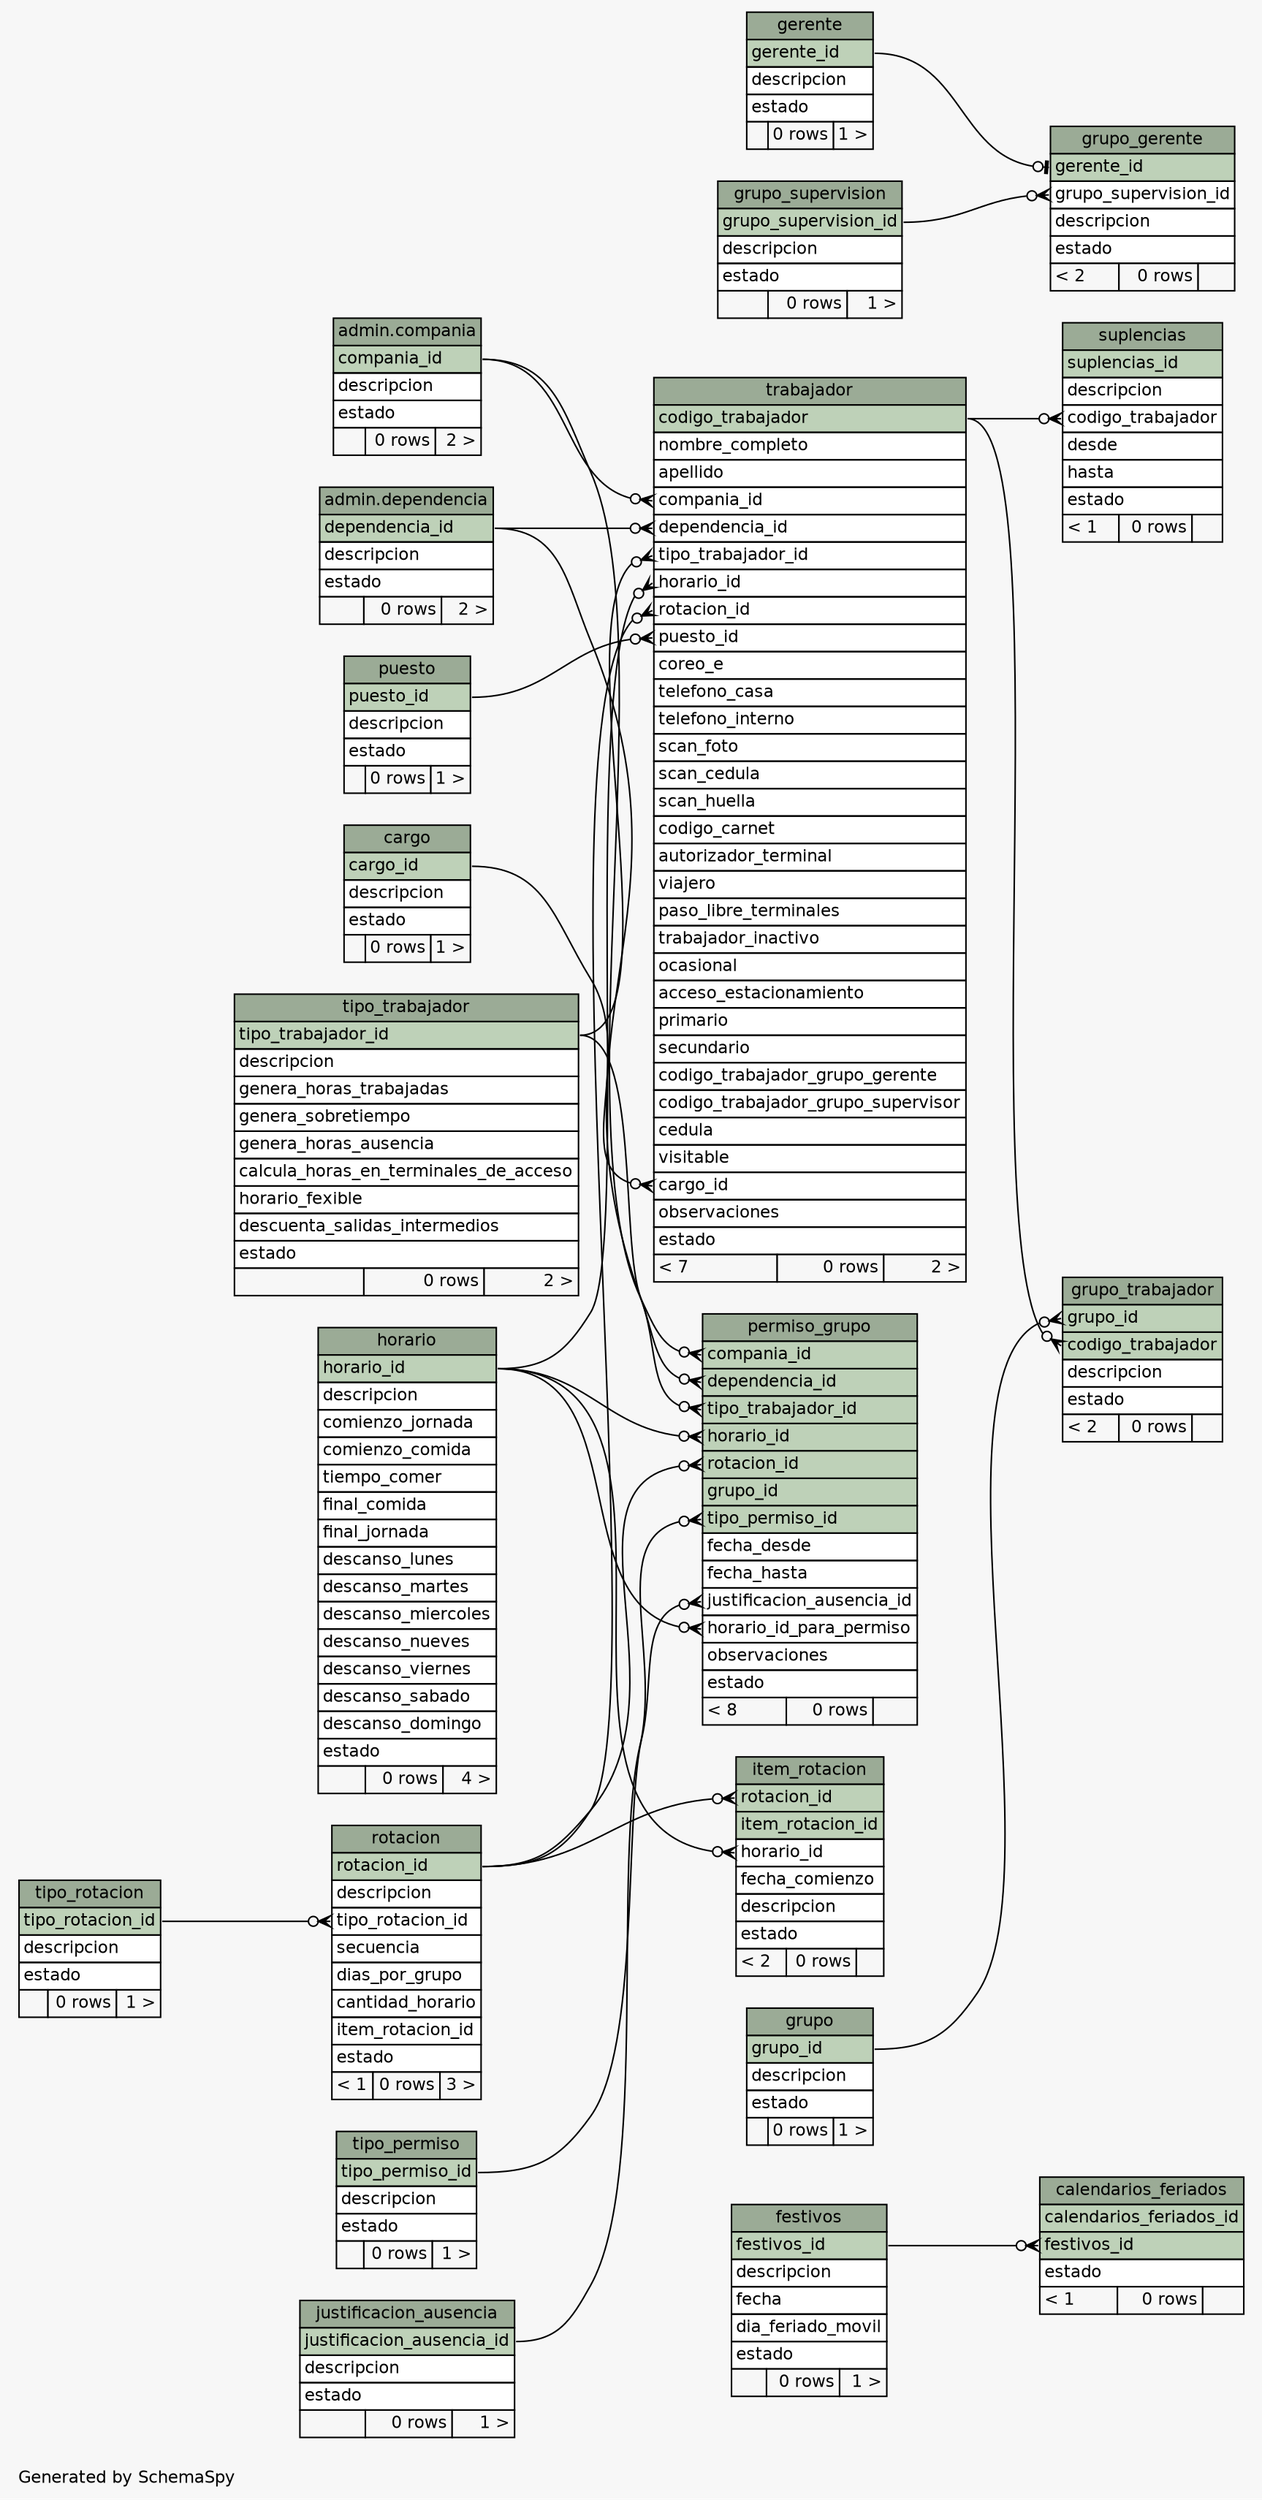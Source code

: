 // dot 2.26.3 on Linux 3.2.0-4-686-pae
// SchemaSpy rev 590
digraph "largeRelationshipsDiagram" {
  graph [
    rankdir="RL"
    bgcolor="#f7f7f7"
    label="\nGenerated by SchemaSpy"
    labeljust="l"
    nodesep="0.18"
    ranksep="0.46"
    fontname="Helvetica"
    fontsize="11"
  ];
  node [
    fontname="Helvetica"
    fontsize="11"
    shape="plaintext"
  ];
  edge [
    arrowsize="0.8"
  ];
  "calendarios_feriados" [
    label=<
    <TABLE BORDER="0" CELLBORDER="1" CELLSPACING="0" BGCOLOR="#ffffff">
      <TR><TD COLSPAN="3" BGCOLOR="#9bab96" ALIGN="CENTER">calendarios_feriados</TD></TR>
      <TR><TD PORT="calendarios_feriados_id" COLSPAN="3" BGCOLOR="#bed1b8" ALIGN="LEFT">calendarios_feriados_id</TD></TR>
      <TR><TD PORT="festivos_id" COLSPAN="3" BGCOLOR="#bed1b8" ALIGN="LEFT">festivos_id</TD></TR>
      <TR><TD PORT="estado" COLSPAN="3" ALIGN="LEFT">estado</TD></TR>
      <TR><TD ALIGN="LEFT" BGCOLOR="#f7f7f7">&lt; 1</TD><TD ALIGN="RIGHT" BGCOLOR="#f7f7f7">0 rows</TD><TD ALIGN="RIGHT" BGCOLOR="#f7f7f7">  </TD></TR>
    </TABLE>>
    URL="tables/calendarios_feriados.html"
    tooltip="calendarios_feriados"
  ];
  "cargo" [
    label=<
    <TABLE BORDER="0" CELLBORDER="1" CELLSPACING="0" BGCOLOR="#ffffff">
      <TR><TD COLSPAN="3" BGCOLOR="#9bab96" ALIGN="CENTER">cargo</TD></TR>
      <TR><TD PORT="cargo_id" COLSPAN="3" BGCOLOR="#bed1b8" ALIGN="LEFT">cargo_id</TD></TR>
      <TR><TD PORT="descripcion" COLSPAN="3" ALIGN="LEFT">descripcion</TD></TR>
      <TR><TD PORT="estado" COLSPAN="3" ALIGN="LEFT">estado</TD></TR>
      <TR><TD ALIGN="LEFT" BGCOLOR="#f7f7f7">  </TD><TD ALIGN="RIGHT" BGCOLOR="#f7f7f7">0 rows</TD><TD ALIGN="RIGHT" BGCOLOR="#f7f7f7">1 &gt;</TD></TR>
    </TABLE>>
    URL="tables/cargo.html"
    tooltip="cargo"
  ];
  "admin.compania" [
    label=<
    <TABLE BORDER="0" CELLBORDER="1" CELLSPACING="0" BGCOLOR="#ffffff">
      <TR><TD COLSPAN="3" BGCOLOR="#9bab96" ALIGN="CENTER">admin.compania</TD></TR>
      <TR><TD PORT="compania_id" COLSPAN="3" BGCOLOR="#bed1b8" ALIGN="LEFT">compania_id</TD></TR>
      <TR><TD PORT="descripcion" COLSPAN="3" ALIGN="LEFT">descripcion</TD></TR>
      <TR><TD PORT="estado" COLSPAN="3" ALIGN="LEFT">estado</TD></TR>
      <TR><TD ALIGN="LEFT" BGCOLOR="#f7f7f7">  </TD><TD ALIGN="RIGHT" BGCOLOR="#f7f7f7">0 rows</TD><TD ALIGN="RIGHT" BGCOLOR="#f7f7f7">2 &gt;</TD></TR>
    </TABLE>>
    URL="tables/../../admin/tables/compania.html"
    tooltip="admin.compania"
  ];
  "admin.dependencia" [
    label=<
    <TABLE BORDER="0" CELLBORDER="1" CELLSPACING="0" BGCOLOR="#ffffff">
      <TR><TD COLSPAN="3" BGCOLOR="#9bab96" ALIGN="CENTER">admin.dependencia</TD></TR>
      <TR><TD PORT="dependencia_id" COLSPAN="3" BGCOLOR="#bed1b8" ALIGN="LEFT">dependencia_id</TD></TR>
      <TR><TD PORT="descripcion" COLSPAN="3" ALIGN="LEFT">descripcion</TD></TR>
      <TR><TD PORT="estado" COLSPAN="3" ALIGN="LEFT">estado</TD></TR>
      <TR><TD ALIGN="LEFT" BGCOLOR="#f7f7f7">  </TD><TD ALIGN="RIGHT" BGCOLOR="#f7f7f7">0 rows</TD><TD ALIGN="RIGHT" BGCOLOR="#f7f7f7">2 &gt;</TD></TR>
    </TABLE>>
    URL="tables/../../admin/tables/dependencia.html"
    tooltip="admin.dependencia"
  ];
  "festivos" [
    label=<
    <TABLE BORDER="0" CELLBORDER="1" CELLSPACING="0" BGCOLOR="#ffffff">
      <TR><TD COLSPAN="3" BGCOLOR="#9bab96" ALIGN="CENTER">festivos</TD></TR>
      <TR><TD PORT="festivos_id" COLSPAN="3" BGCOLOR="#bed1b8" ALIGN="LEFT">festivos_id</TD></TR>
      <TR><TD PORT="descripcion" COLSPAN="3" ALIGN="LEFT">descripcion</TD></TR>
      <TR><TD PORT="fecha" COLSPAN="3" ALIGN="LEFT">fecha</TD></TR>
      <TR><TD PORT="dia_feriado_movil" COLSPAN="3" ALIGN="LEFT">dia_feriado_movil</TD></TR>
      <TR><TD PORT="estado" COLSPAN="3" ALIGN="LEFT">estado</TD></TR>
      <TR><TD ALIGN="LEFT" BGCOLOR="#f7f7f7">  </TD><TD ALIGN="RIGHT" BGCOLOR="#f7f7f7">0 rows</TD><TD ALIGN="RIGHT" BGCOLOR="#f7f7f7">1 &gt;</TD></TR>
    </TABLE>>
    URL="tables/festivos.html"
    tooltip="festivos"
  ];
  "gerente" [
    label=<
    <TABLE BORDER="0" CELLBORDER="1" CELLSPACING="0" BGCOLOR="#ffffff">
      <TR><TD COLSPAN="3" BGCOLOR="#9bab96" ALIGN="CENTER">gerente</TD></TR>
      <TR><TD PORT="gerente_id" COLSPAN="3" BGCOLOR="#bed1b8" ALIGN="LEFT">gerente_id</TD></TR>
      <TR><TD PORT="descripcion" COLSPAN="3" ALIGN="LEFT">descripcion</TD></TR>
      <TR><TD PORT="estado" COLSPAN="3" ALIGN="LEFT">estado</TD></TR>
      <TR><TD ALIGN="LEFT" BGCOLOR="#f7f7f7">  </TD><TD ALIGN="RIGHT" BGCOLOR="#f7f7f7">0 rows</TD><TD ALIGN="RIGHT" BGCOLOR="#f7f7f7">1 &gt;</TD></TR>
    </TABLE>>
    URL="tables/gerente.html"
    tooltip="gerente"
  ];
  "grupo" [
    label=<
    <TABLE BORDER="0" CELLBORDER="1" CELLSPACING="0" BGCOLOR="#ffffff">
      <TR><TD COLSPAN="3" BGCOLOR="#9bab96" ALIGN="CENTER">grupo</TD></TR>
      <TR><TD PORT="grupo_id" COLSPAN="3" BGCOLOR="#bed1b8" ALIGN="LEFT">grupo_id</TD></TR>
      <TR><TD PORT="descripcion" COLSPAN="3" ALIGN="LEFT">descripcion</TD></TR>
      <TR><TD PORT="estado" COLSPAN="3" ALIGN="LEFT">estado</TD></TR>
      <TR><TD ALIGN="LEFT" BGCOLOR="#f7f7f7">  </TD><TD ALIGN="RIGHT" BGCOLOR="#f7f7f7">0 rows</TD><TD ALIGN="RIGHT" BGCOLOR="#f7f7f7">1 &gt;</TD></TR>
    </TABLE>>
    URL="tables/grupo.html"
    tooltip="grupo"
  ];
  "grupo_gerente" [
    label=<
    <TABLE BORDER="0" CELLBORDER="1" CELLSPACING="0" BGCOLOR="#ffffff">
      <TR><TD COLSPAN="3" BGCOLOR="#9bab96" ALIGN="CENTER">grupo_gerente</TD></TR>
      <TR><TD PORT="gerente_id" COLSPAN="3" BGCOLOR="#bed1b8" ALIGN="LEFT">gerente_id</TD></TR>
      <TR><TD PORT="grupo_supervision_id" COLSPAN="3" ALIGN="LEFT">grupo_supervision_id</TD></TR>
      <TR><TD PORT="descripcion" COLSPAN="3" ALIGN="LEFT">descripcion</TD></TR>
      <TR><TD PORT="estado" COLSPAN="3" ALIGN="LEFT">estado</TD></TR>
      <TR><TD ALIGN="LEFT" BGCOLOR="#f7f7f7">&lt; 2</TD><TD ALIGN="RIGHT" BGCOLOR="#f7f7f7">0 rows</TD><TD ALIGN="RIGHT" BGCOLOR="#f7f7f7">  </TD></TR>
    </TABLE>>
    URL="tables/grupo_gerente.html"
    tooltip="grupo_gerente"
  ];
  "grupo_supervision" [
    label=<
    <TABLE BORDER="0" CELLBORDER="1" CELLSPACING="0" BGCOLOR="#ffffff">
      <TR><TD COLSPAN="3" BGCOLOR="#9bab96" ALIGN="CENTER">grupo_supervision</TD></TR>
      <TR><TD PORT="grupo_supervision_id" COLSPAN="3" BGCOLOR="#bed1b8" ALIGN="LEFT">grupo_supervision_id</TD></TR>
      <TR><TD PORT="descripcion" COLSPAN="3" ALIGN="LEFT">descripcion</TD></TR>
      <TR><TD PORT="estado" COLSPAN="3" ALIGN="LEFT">estado</TD></TR>
      <TR><TD ALIGN="LEFT" BGCOLOR="#f7f7f7">  </TD><TD ALIGN="RIGHT" BGCOLOR="#f7f7f7">0 rows</TD><TD ALIGN="RIGHT" BGCOLOR="#f7f7f7">1 &gt;</TD></TR>
    </TABLE>>
    URL="tables/grupo_supervision.html"
    tooltip="grupo_supervision"
  ];
  "grupo_trabajador" [
    label=<
    <TABLE BORDER="0" CELLBORDER="1" CELLSPACING="0" BGCOLOR="#ffffff">
      <TR><TD COLSPAN="3" BGCOLOR="#9bab96" ALIGN="CENTER">grupo_trabajador</TD></TR>
      <TR><TD PORT="grupo_id" COLSPAN="3" BGCOLOR="#bed1b8" ALIGN="LEFT">grupo_id</TD></TR>
      <TR><TD PORT="codigo_trabajador" COLSPAN="3" BGCOLOR="#bed1b8" ALIGN="LEFT">codigo_trabajador</TD></TR>
      <TR><TD PORT="descripcion" COLSPAN="3" ALIGN="LEFT">descripcion</TD></TR>
      <TR><TD PORT="estado" COLSPAN="3" ALIGN="LEFT">estado</TD></TR>
      <TR><TD ALIGN="LEFT" BGCOLOR="#f7f7f7">&lt; 2</TD><TD ALIGN="RIGHT" BGCOLOR="#f7f7f7">0 rows</TD><TD ALIGN="RIGHT" BGCOLOR="#f7f7f7">  </TD></TR>
    </TABLE>>
    URL="tables/grupo_trabajador.html"
    tooltip="grupo_trabajador"
  ];
  "horario" [
    label=<
    <TABLE BORDER="0" CELLBORDER="1" CELLSPACING="0" BGCOLOR="#ffffff">
      <TR><TD COLSPAN="3" BGCOLOR="#9bab96" ALIGN="CENTER">horario</TD></TR>
      <TR><TD PORT="horario_id" COLSPAN="3" BGCOLOR="#bed1b8" ALIGN="LEFT">horario_id</TD></TR>
      <TR><TD PORT="descripcion" COLSPAN="3" ALIGN="LEFT">descripcion</TD></TR>
      <TR><TD PORT="comienzo_jornada" COLSPAN="3" ALIGN="LEFT">comienzo_jornada</TD></TR>
      <TR><TD PORT="comienzo_comida" COLSPAN="3" ALIGN="LEFT">comienzo_comida</TD></TR>
      <TR><TD PORT="tiempo_comer" COLSPAN="3" ALIGN="LEFT">tiempo_comer</TD></TR>
      <TR><TD PORT="final_comida" COLSPAN="3" ALIGN="LEFT">final_comida</TD></TR>
      <TR><TD PORT="final_jornada" COLSPAN="3" ALIGN="LEFT">final_jornada</TD></TR>
      <TR><TD PORT="descanso_lunes" COLSPAN="3" ALIGN="LEFT">descanso_lunes</TD></TR>
      <TR><TD PORT="descanso_martes" COLSPAN="3" ALIGN="LEFT">descanso_martes</TD></TR>
      <TR><TD PORT="descanso_miercoles" COLSPAN="3" ALIGN="LEFT">descanso_miercoles</TD></TR>
      <TR><TD PORT="descanso_nueves" COLSPAN="3" ALIGN="LEFT">descanso_nueves</TD></TR>
      <TR><TD PORT="descanso_viernes" COLSPAN="3" ALIGN="LEFT">descanso_viernes</TD></TR>
      <TR><TD PORT="descanso_sabado" COLSPAN="3" ALIGN="LEFT">descanso_sabado</TD></TR>
      <TR><TD PORT="descanso_domingo" COLSPAN="3" ALIGN="LEFT">descanso_domingo</TD></TR>
      <TR><TD PORT="estado" COLSPAN="3" ALIGN="LEFT">estado</TD></TR>
      <TR><TD ALIGN="LEFT" BGCOLOR="#f7f7f7">  </TD><TD ALIGN="RIGHT" BGCOLOR="#f7f7f7">0 rows</TD><TD ALIGN="RIGHT" BGCOLOR="#f7f7f7">4 &gt;</TD></TR>
    </TABLE>>
    URL="tables/horario.html"
    tooltip="horario"
  ];
  "item_rotacion" [
    label=<
    <TABLE BORDER="0" CELLBORDER="1" CELLSPACING="0" BGCOLOR="#ffffff">
      <TR><TD COLSPAN="3" BGCOLOR="#9bab96" ALIGN="CENTER">item_rotacion</TD></TR>
      <TR><TD PORT="rotacion_id" COLSPAN="3" BGCOLOR="#bed1b8" ALIGN="LEFT">rotacion_id</TD></TR>
      <TR><TD PORT="item_rotacion_id" COLSPAN="3" BGCOLOR="#bed1b8" ALIGN="LEFT">item_rotacion_id</TD></TR>
      <TR><TD PORT="horario_id" COLSPAN="3" ALIGN="LEFT">horario_id</TD></TR>
      <TR><TD PORT="fecha_comienzo" COLSPAN="3" ALIGN="LEFT">fecha_comienzo</TD></TR>
      <TR><TD PORT="descripcion" COLSPAN="3" ALIGN="LEFT">descripcion</TD></TR>
      <TR><TD PORT="estado" COLSPAN="3" ALIGN="LEFT">estado</TD></TR>
      <TR><TD ALIGN="LEFT" BGCOLOR="#f7f7f7">&lt; 2</TD><TD ALIGN="RIGHT" BGCOLOR="#f7f7f7">0 rows</TD><TD ALIGN="RIGHT" BGCOLOR="#f7f7f7">  </TD></TR>
    </TABLE>>
    URL="tables/item_rotacion.html"
    tooltip="item_rotacion"
  ];
  "justificacion_ausencia" [
    label=<
    <TABLE BORDER="0" CELLBORDER="1" CELLSPACING="0" BGCOLOR="#ffffff">
      <TR><TD COLSPAN="3" BGCOLOR="#9bab96" ALIGN="CENTER">justificacion_ausencia</TD></TR>
      <TR><TD PORT="justificacion_ausencia_id" COLSPAN="3" BGCOLOR="#bed1b8" ALIGN="LEFT">justificacion_ausencia_id</TD></TR>
      <TR><TD PORT="descripcion" COLSPAN="3" ALIGN="LEFT">descripcion</TD></TR>
      <TR><TD PORT="estado" COLSPAN="3" ALIGN="LEFT">estado</TD></TR>
      <TR><TD ALIGN="LEFT" BGCOLOR="#f7f7f7">  </TD><TD ALIGN="RIGHT" BGCOLOR="#f7f7f7">0 rows</TD><TD ALIGN="RIGHT" BGCOLOR="#f7f7f7">1 &gt;</TD></TR>
    </TABLE>>
    URL="tables/justificacion_ausencia.html"
    tooltip="justificacion_ausencia"
  ];
  "permiso_grupo" [
    label=<
    <TABLE BORDER="0" CELLBORDER="1" CELLSPACING="0" BGCOLOR="#ffffff">
      <TR><TD COLSPAN="3" BGCOLOR="#9bab96" ALIGN="CENTER">permiso_grupo</TD></TR>
      <TR><TD PORT="compania_id" COLSPAN="3" BGCOLOR="#bed1b8" ALIGN="LEFT">compania_id</TD></TR>
      <TR><TD PORT="dependencia_id" COLSPAN="3" BGCOLOR="#bed1b8" ALIGN="LEFT">dependencia_id</TD></TR>
      <TR><TD PORT="tipo_trabajador_id" COLSPAN="3" BGCOLOR="#bed1b8" ALIGN="LEFT">tipo_trabajador_id</TD></TR>
      <TR><TD PORT="horario_id" COLSPAN="3" BGCOLOR="#bed1b8" ALIGN="LEFT">horario_id</TD></TR>
      <TR><TD PORT="rotacion_id" COLSPAN="3" BGCOLOR="#bed1b8" ALIGN="LEFT">rotacion_id</TD></TR>
      <TR><TD PORT="grupo_id" COLSPAN="3" BGCOLOR="#bed1b8" ALIGN="LEFT">grupo_id</TD></TR>
      <TR><TD PORT="tipo_permiso_id" COLSPAN="3" BGCOLOR="#bed1b8" ALIGN="LEFT">tipo_permiso_id</TD></TR>
      <TR><TD PORT="fecha_desde" COLSPAN="3" ALIGN="LEFT">fecha_desde</TD></TR>
      <TR><TD PORT="fecha_hasta" COLSPAN="3" ALIGN="LEFT">fecha_hasta</TD></TR>
      <TR><TD PORT="justificacion_ausencia_id" COLSPAN="3" ALIGN="LEFT">justificacion_ausencia_id</TD></TR>
      <TR><TD PORT="horario_id_para_permiso" COLSPAN="3" ALIGN="LEFT">horario_id_para_permiso</TD></TR>
      <TR><TD PORT="observaciones" COLSPAN="3" ALIGN="LEFT">observaciones</TD></TR>
      <TR><TD PORT="estado" COLSPAN="3" ALIGN="LEFT">estado</TD></TR>
      <TR><TD ALIGN="LEFT" BGCOLOR="#f7f7f7">&lt; 8</TD><TD ALIGN="RIGHT" BGCOLOR="#f7f7f7">0 rows</TD><TD ALIGN="RIGHT" BGCOLOR="#f7f7f7">  </TD></TR>
    </TABLE>>
    URL="tables/permiso_grupo.html"
    tooltip="permiso_grupo"
  ];
  "puesto" [
    label=<
    <TABLE BORDER="0" CELLBORDER="1" CELLSPACING="0" BGCOLOR="#ffffff">
      <TR><TD COLSPAN="3" BGCOLOR="#9bab96" ALIGN="CENTER">puesto</TD></TR>
      <TR><TD PORT="puesto_id" COLSPAN="3" BGCOLOR="#bed1b8" ALIGN="LEFT">puesto_id</TD></TR>
      <TR><TD PORT="descripcion" COLSPAN="3" ALIGN="LEFT">descripcion</TD></TR>
      <TR><TD PORT="estado" COLSPAN="3" ALIGN="LEFT">estado</TD></TR>
      <TR><TD ALIGN="LEFT" BGCOLOR="#f7f7f7">  </TD><TD ALIGN="RIGHT" BGCOLOR="#f7f7f7">0 rows</TD><TD ALIGN="RIGHT" BGCOLOR="#f7f7f7">1 &gt;</TD></TR>
    </TABLE>>
    URL="tables/puesto.html"
    tooltip="puesto"
  ];
  "rotacion" [
    label=<
    <TABLE BORDER="0" CELLBORDER="1" CELLSPACING="0" BGCOLOR="#ffffff">
      <TR><TD COLSPAN="3" BGCOLOR="#9bab96" ALIGN="CENTER">rotacion</TD></TR>
      <TR><TD PORT="rotacion_id" COLSPAN="3" BGCOLOR="#bed1b8" ALIGN="LEFT">rotacion_id</TD></TR>
      <TR><TD PORT="descripcion" COLSPAN="3" ALIGN="LEFT">descripcion</TD></TR>
      <TR><TD PORT="tipo_rotacion_id" COLSPAN="3" ALIGN="LEFT">tipo_rotacion_id</TD></TR>
      <TR><TD PORT="secuencia" COLSPAN="3" ALIGN="LEFT">secuencia</TD></TR>
      <TR><TD PORT="dias_por_grupo" COLSPAN="3" ALIGN="LEFT">dias_por_grupo</TD></TR>
      <TR><TD PORT="cantidad_horario" COLSPAN="3" ALIGN="LEFT">cantidad_horario</TD></TR>
      <TR><TD PORT="item_rotacion_id" COLSPAN="3" ALIGN="LEFT">item_rotacion_id</TD></TR>
      <TR><TD PORT="estado" COLSPAN="3" ALIGN="LEFT">estado</TD></TR>
      <TR><TD ALIGN="LEFT" BGCOLOR="#f7f7f7">&lt; 1</TD><TD ALIGN="RIGHT" BGCOLOR="#f7f7f7">0 rows</TD><TD ALIGN="RIGHT" BGCOLOR="#f7f7f7">3 &gt;</TD></TR>
    </TABLE>>
    URL="tables/rotacion.html"
    tooltip="rotacion"
  ];
  "suplencias" [
    label=<
    <TABLE BORDER="0" CELLBORDER="1" CELLSPACING="0" BGCOLOR="#ffffff">
      <TR><TD COLSPAN="3" BGCOLOR="#9bab96" ALIGN="CENTER">suplencias</TD></TR>
      <TR><TD PORT="suplencias_id" COLSPAN="3" BGCOLOR="#bed1b8" ALIGN="LEFT">suplencias_id</TD></TR>
      <TR><TD PORT="descripcion" COLSPAN="3" ALIGN="LEFT">descripcion</TD></TR>
      <TR><TD PORT="codigo_trabajador" COLSPAN="3" ALIGN="LEFT">codigo_trabajador</TD></TR>
      <TR><TD PORT="desde" COLSPAN="3" ALIGN="LEFT">desde</TD></TR>
      <TR><TD PORT="hasta" COLSPAN="3" ALIGN="LEFT">hasta</TD></TR>
      <TR><TD PORT="estado" COLSPAN="3" ALIGN="LEFT">estado</TD></TR>
      <TR><TD ALIGN="LEFT" BGCOLOR="#f7f7f7">&lt; 1</TD><TD ALIGN="RIGHT" BGCOLOR="#f7f7f7">0 rows</TD><TD ALIGN="RIGHT" BGCOLOR="#f7f7f7">  </TD></TR>
    </TABLE>>
    URL="tables/suplencias.html"
    tooltip="suplencias"
  ];
  "tipo_permiso" [
    label=<
    <TABLE BORDER="0" CELLBORDER="1" CELLSPACING="0" BGCOLOR="#ffffff">
      <TR><TD COLSPAN="3" BGCOLOR="#9bab96" ALIGN="CENTER">tipo_permiso</TD></TR>
      <TR><TD PORT="tipo_permiso_id" COLSPAN="3" BGCOLOR="#bed1b8" ALIGN="LEFT">tipo_permiso_id</TD></TR>
      <TR><TD PORT="descripcion" COLSPAN="3" ALIGN="LEFT">descripcion</TD></TR>
      <TR><TD PORT="estado" COLSPAN="3" ALIGN="LEFT">estado</TD></TR>
      <TR><TD ALIGN="LEFT" BGCOLOR="#f7f7f7">  </TD><TD ALIGN="RIGHT" BGCOLOR="#f7f7f7">0 rows</TD><TD ALIGN="RIGHT" BGCOLOR="#f7f7f7">1 &gt;</TD></TR>
    </TABLE>>
    URL="tables/tipo_permiso.html"
    tooltip="tipo_permiso"
  ];
  "tipo_rotacion" [
    label=<
    <TABLE BORDER="0" CELLBORDER="1" CELLSPACING="0" BGCOLOR="#ffffff">
      <TR><TD COLSPAN="3" BGCOLOR="#9bab96" ALIGN="CENTER">tipo_rotacion</TD></TR>
      <TR><TD PORT="tipo_rotacion_id" COLSPAN="3" BGCOLOR="#bed1b8" ALIGN="LEFT">tipo_rotacion_id</TD></TR>
      <TR><TD PORT="descripcion" COLSPAN="3" ALIGN="LEFT">descripcion</TD></TR>
      <TR><TD PORT="estado" COLSPAN="3" ALIGN="LEFT">estado</TD></TR>
      <TR><TD ALIGN="LEFT" BGCOLOR="#f7f7f7">  </TD><TD ALIGN="RIGHT" BGCOLOR="#f7f7f7">0 rows</TD><TD ALIGN="RIGHT" BGCOLOR="#f7f7f7">1 &gt;</TD></TR>
    </TABLE>>
    URL="tables/tipo_rotacion.html"
    tooltip="tipo_rotacion"
  ];
  "tipo_trabajador" [
    label=<
    <TABLE BORDER="0" CELLBORDER="1" CELLSPACING="0" BGCOLOR="#ffffff">
      <TR><TD COLSPAN="3" BGCOLOR="#9bab96" ALIGN="CENTER">tipo_trabajador</TD></TR>
      <TR><TD PORT="tipo_trabajador_id" COLSPAN="3" BGCOLOR="#bed1b8" ALIGN="LEFT">tipo_trabajador_id</TD></TR>
      <TR><TD PORT="descripcion" COLSPAN="3" ALIGN="LEFT">descripcion</TD></TR>
      <TR><TD PORT="genera_horas_trabajadas" COLSPAN="3" ALIGN="LEFT">genera_horas_trabajadas</TD></TR>
      <TR><TD PORT="genera_sobretiempo" COLSPAN="3" ALIGN="LEFT">genera_sobretiempo</TD></TR>
      <TR><TD PORT="genera_horas_ausencia" COLSPAN="3" ALIGN="LEFT">genera_horas_ausencia</TD></TR>
      <TR><TD PORT="calcula_horas_en_terminales_de_acceso" COLSPAN="3" ALIGN="LEFT">calcula_horas_en_terminales_de_acceso</TD></TR>
      <TR><TD PORT="horario_fexible" COLSPAN="3" ALIGN="LEFT">horario_fexible</TD></TR>
      <TR><TD PORT="descuenta_salidas_intermedios" COLSPAN="3" ALIGN="LEFT">descuenta_salidas_intermedios</TD></TR>
      <TR><TD PORT="estado" COLSPAN="3" ALIGN="LEFT">estado</TD></TR>
      <TR><TD ALIGN="LEFT" BGCOLOR="#f7f7f7">  </TD><TD ALIGN="RIGHT" BGCOLOR="#f7f7f7">0 rows</TD><TD ALIGN="RIGHT" BGCOLOR="#f7f7f7">2 &gt;</TD></TR>
    </TABLE>>
    URL="tables/tipo_trabajador.html"
    tooltip="tipo_trabajador"
  ];
  "trabajador" [
    label=<
    <TABLE BORDER="0" CELLBORDER="1" CELLSPACING="0" BGCOLOR="#ffffff">
      <TR><TD COLSPAN="3" BGCOLOR="#9bab96" ALIGN="CENTER">trabajador</TD></TR>
      <TR><TD PORT="codigo_trabajador" COLSPAN="3" BGCOLOR="#bed1b8" ALIGN="LEFT">codigo_trabajador</TD></TR>
      <TR><TD PORT="nombre_completo" COLSPAN="3" ALIGN="LEFT">nombre_completo</TD></TR>
      <TR><TD PORT="apellido" COLSPAN="3" ALIGN="LEFT">apellido</TD></TR>
      <TR><TD PORT="compania_id" COLSPAN="3" ALIGN="LEFT">compania_id</TD></TR>
      <TR><TD PORT="dependencia_id" COLSPAN="3" ALIGN="LEFT">dependencia_id</TD></TR>
      <TR><TD PORT="tipo_trabajador_id" COLSPAN="3" ALIGN="LEFT">tipo_trabajador_id</TD></TR>
      <TR><TD PORT="horario_id" COLSPAN="3" ALIGN="LEFT">horario_id</TD></TR>
      <TR><TD PORT="rotacion_id" COLSPAN="3" ALIGN="LEFT">rotacion_id</TD></TR>
      <TR><TD PORT="puesto_id" COLSPAN="3" ALIGN="LEFT">puesto_id</TD></TR>
      <TR><TD PORT="coreo_e" COLSPAN="3" ALIGN="LEFT">coreo_e</TD></TR>
      <TR><TD PORT="telefono_casa" COLSPAN="3" ALIGN="LEFT">telefono_casa</TD></TR>
      <TR><TD PORT="telefono_interno" COLSPAN="3" ALIGN="LEFT">telefono_interno</TD></TR>
      <TR><TD PORT="scan_foto" COLSPAN="3" ALIGN="LEFT">scan_foto</TD></TR>
      <TR><TD PORT="scan_cedula" COLSPAN="3" ALIGN="LEFT">scan_cedula</TD></TR>
      <TR><TD PORT="scan_huella" COLSPAN="3" ALIGN="LEFT">scan_huella</TD></TR>
      <TR><TD PORT="codigo_carnet" COLSPAN="3" ALIGN="LEFT">codigo_carnet</TD></TR>
      <TR><TD PORT="autorizador_terminal" COLSPAN="3" ALIGN="LEFT">autorizador_terminal</TD></TR>
      <TR><TD PORT="viajero" COLSPAN="3" ALIGN="LEFT">viajero</TD></TR>
      <TR><TD PORT="paso_libre_terminales" COLSPAN="3" ALIGN="LEFT">paso_libre_terminales</TD></TR>
      <TR><TD PORT="trabajador_inactivo" COLSPAN="3" ALIGN="LEFT">trabajador_inactivo</TD></TR>
      <TR><TD PORT="ocasional" COLSPAN="3" ALIGN="LEFT">ocasional</TD></TR>
      <TR><TD PORT="acceso_estacionamiento" COLSPAN="3" ALIGN="LEFT">acceso_estacionamiento</TD></TR>
      <TR><TD PORT="primario" COLSPAN="3" ALIGN="LEFT">primario</TD></TR>
      <TR><TD PORT="secundario" COLSPAN="3" ALIGN="LEFT">secundario</TD></TR>
      <TR><TD PORT="codigo_trabajador_grupo_gerente" COLSPAN="3" ALIGN="LEFT">codigo_trabajador_grupo_gerente</TD></TR>
      <TR><TD PORT="codigo_trabajador_grupo_supervisor" COLSPAN="3" ALIGN="LEFT">codigo_trabajador_grupo_supervisor</TD></TR>
      <TR><TD PORT="cedula" COLSPAN="3" ALIGN="LEFT">cedula</TD></TR>
      <TR><TD PORT="visitable" COLSPAN="3" ALIGN="LEFT">visitable</TD></TR>
      <TR><TD PORT="cargo_id" COLSPAN="3" ALIGN="LEFT">cargo_id</TD></TR>
      <TR><TD PORT="observaciones" COLSPAN="3" ALIGN="LEFT">observaciones</TD></TR>
      <TR><TD PORT="estado" COLSPAN="3" ALIGN="LEFT">estado</TD></TR>
      <TR><TD ALIGN="LEFT" BGCOLOR="#f7f7f7">&lt; 7</TD><TD ALIGN="RIGHT" BGCOLOR="#f7f7f7">0 rows</TD><TD ALIGN="RIGHT" BGCOLOR="#f7f7f7">2 &gt;</TD></TR>
    </TABLE>>
    URL="tables/trabajador.html"
    tooltip="trabajador"
  ];
  "calendarios_feriados":"festivos_id":w -> "festivos":"festivos_id":e [arrowhead=none dir=back arrowtail=crowodot];
  "grupo_gerente":"gerente_id":w -> "gerente":"gerente_id":e [arrowhead=none dir=back arrowtail=teeodot];
  "grupo_gerente":"grupo_supervision_id":w -> "grupo_supervision":"grupo_supervision_id":e [arrowhead=none dir=back arrowtail=crowodot];
  "grupo_trabajador":"codigo_trabajador":w -> "trabajador":"codigo_trabajador":e [arrowhead=none dir=back arrowtail=crowodot];
  "grupo_trabajador":"grupo_id":w -> "grupo":"grupo_id":e [arrowhead=none dir=back arrowtail=crowodot];
  "item_rotacion":"horario_id":w -> "horario":"horario_id":e [arrowhead=none dir=back arrowtail=crowodot];
  "item_rotacion":"rotacion_id":w -> "rotacion":"rotacion_id":e [arrowhead=none dir=back arrowtail=crowodot];
  "permiso_grupo":"compania_id":w -> "admin.compania":"compania_id":e [arrowhead=none dir=back arrowtail=crowodot];
  "permiso_grupo":"dependencia_id":w -> "admin.dependencia":"dependencia_id":e [arrowhead=none dir=back arrowtail=crowodot];
  "permiso_grupo":"horario_id":w -> "horario":"horario_id":e [arrowhead=none dir=back arrowtail=crowodot];
  "permiso_grupo":"horario_id_para_permiso":w -> "horario":"horario_id":e [arrowhead=none dir=back arrowtail=crowodot];
  "permiso_grupo":"justificacion_ausencia_id":w -> "justificacion_ausencia":"justificacion_ausencia_id":e [arrowhead=none dir=back arrowtail=crowodot];
  "permiso_grupo":"rotacion_id":w -> "rotacion":"rotacion_id":e [arrowhead=none dir=back arrowtail=crowodot];
  "permiso_grupo":"tipo_permiso_id":w -> "tipo_permiso":"tipo_permiso_id":e [arrowhead=none dir=back arrowtail=crowodot];
  "permiso_grupo":"tipo_trabajador_id":w -> "tipo_trabajador":"tipo_trabajador_id":e [arrowhead=none dir=back arrowtail=crowodot];
  "rotacion":"tipo_rotacion_id":w -> "tipo_rotacion":"tipo_rotacion_id":e [arrowhead=none dir=back arrowtail=crowodot];
  "suplencias":"codigo_trabajador":w -> "trabajador":"codigo_trabajador":e [arrowhead=none dir=back arrowtail=crowodot];
  "trabajador":"cargo_id":w -> "cargo":"cargo_id":e [arrowhead=none dir=back arrowtail=crowodot];
  "trabajador":"compania_id":w -> "admin.compania":"compania_id":e [arrowhead=none dir=back arrowtail=crowodot];
  "trabajador":"dependencia_id":w -> "admin.dependencia":"dependencia_id":e [arrowhead=none dir=back arrowtail=crowodot];
  "trabajador":"horario_id":w -> "horario":"horario_id":e [arrowhead=none dir=back arrowtail=crowodot];
  "trabajador":"puesto_id":w -> "puesto":"puesto_id":e [arrowhead=none dir=back arrowtail=crowodot];
  "trabajador":"rotacion_id":w -> "rotacion":"rotacion_id":e [arrowhead=none dir=back arrowtail=crowodot];
  "trabajador":"tipo_trabajador_id":w -> "tipo_trabajador":"tipo_trabajador_id":e [arrowhead=none dir=back arrowtail=crowodot];
}
